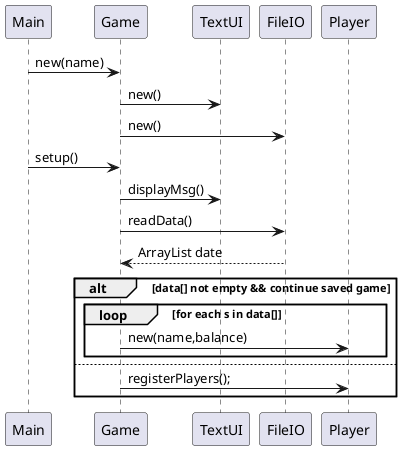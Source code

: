 @startuml
'https://plantuml.com/sequence-diagram

Main -> Game: new(name)
'indsæt instansieringer i Game konstruktor
Game -> TextUI: new()
Game -> FileIO: new()



'indsæt kaldet til setup()
Main -> Game: setup()
Game -> TextUI: displayMsg()
'indsæt hvad der sker i toppen af setup()
Game -> FileIO: readData()
FileIO --> Game: ArrayList date
alt data[] not empty && continue saved game
loop for each s in data[]
'indsæt hvad der sker i loopet
Game -> Player: new(name,balance)
end
else
'indsæt kaldet til registerPlayers()
Game -> Player : registerPlayers();

end

@enduml

